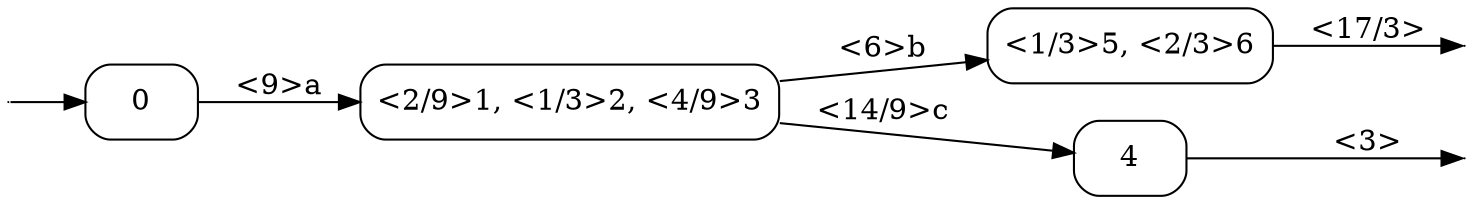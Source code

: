 digraph
{
  vcsn_context = "lal_char(abc)_q"
  rankdir = LR
  {
    node [shape = point, width = 0]
    I0
    F2
    F3
  }
  {
    node [shape = circle]
    0 [label = "0", shape = box, style = rounded]
    1 [label = "<2/9>1, <1/3>2, <4/9>3", shape = box, style = rounded]
    2 [label = "<1/3>5, <2/3>6", shape = box, style = rounded]
    3 [label = "4", shape = box, style = rounded]
  }
  I0 -> 0
  0 -> 1 [label = "<9>a"]
  1 -> 2 [label = "<6>b"]
  1 -> 3 [label = "<14/9>c"]
  2 -> F2 [label = "<17/3>"]
  3 -> F3 [label = "<3>"]
}